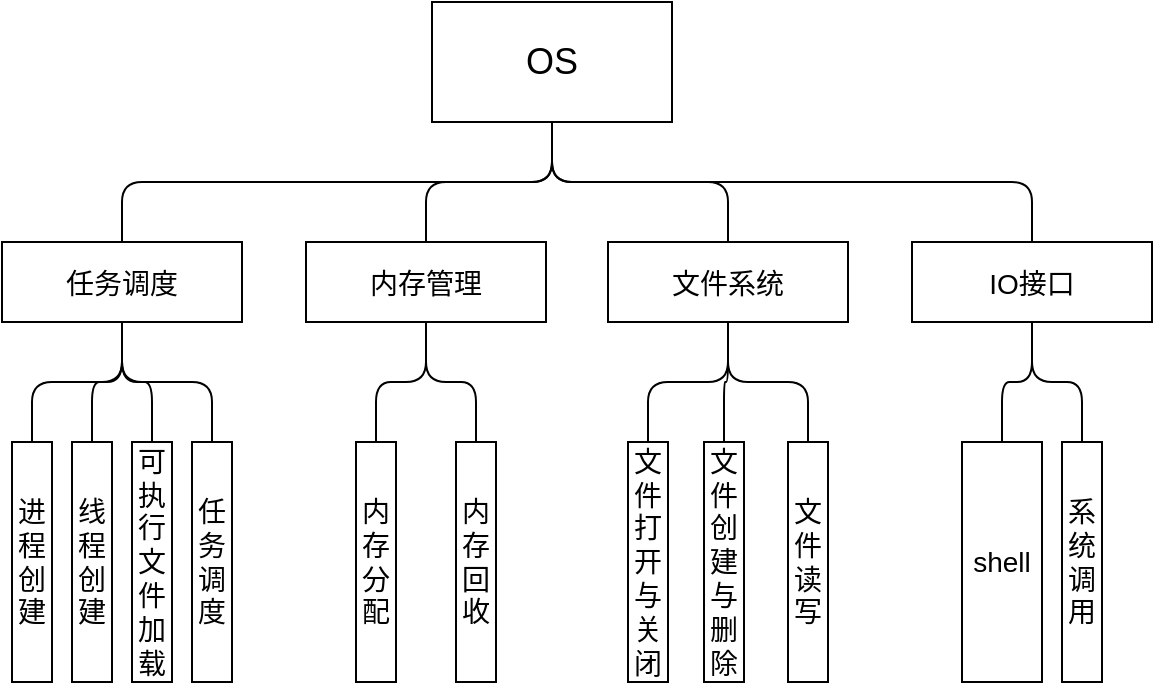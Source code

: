 <mxfile>
    <diagram id="BzcLUJ3Ue_VNerAin6E4" name="第 1 页">
        <mxGraphModel dx="793" dy="630" grid="0" gridSize="10" guides="1" tooltips="1" connect="1" arrows="1" fold="1" page="1" pageScale="1" pageWidth="3300" pageHeight="4681" math="0" shadow="0">
            <root>
                <mxCell id="0"/>
                <mxCell id="1" parent="0"/>
                <mxCell id="10" style="edgeStyle=orthogonalEdgeStyle;html=1;entryX=0.5;entryY=0;entryDx=0;entryDy=0;fontSize=14;endArrow=none;endFill=0;" edge="1" parent="1" source="2" target="4">
                    <mxGeometry relative="1" as="geometry">
                        <Array as="points">
                            <mxPoint x="400" y="150"/>
                            <mxPoint x="185" y="150"/>
                        </Array>
                    </mxGeometry>
                </mxCell>
                <mxCell id="11" style="edgeStyle=orthogonalEdgeStyle;html=1;entryX=0.5;entryY=0;entryDx=0;entryDy=0;fontSize=14;endArrow=none;endFill=0;" edge="1" parent="1" source="2" target="7">
                    <mxGeometry relative="1" as="geometry"/>
                </mxCell>
                <mxCell id="12" style="edgeStyle=orthogonalEdgeStyle;html=1;entryX=0.5;entryY=0;entryDx=0;entryDy=0;fontSize=14;endArrow=none;endFill=0;" edge="1" parent="1" source="2" target="8">
                    <mxGeometry relative="1" as="geometry"/>
                </mxCell>
                <mxCell id="14" style="edgeStyle=orthogonalEdgeStyle;html=1;entryX=0.5;entryY=0;entryDx=0;entryDy=0;fontSize=14;endArrow=none;endFill=0;" edge="1" parent="1" source="2" target="9">
                    <mxGeometry relative="1" as="geometry">
                        <Array as="points">
                            <mxPoint x="400" y="150"/>
                            <mxPoint x="640" y="150"/>
                        </Array>
                    </mxGeometry>
                </mxCell>
                <mxCell id="2" value="&lt;font style=&quot;font-size: 18px&quot;&gt;OS&lt;/font&gt;" style="rounded=0;whiteSpace=wrap;html=1;" vertex="1" parent="1">
                    <mxGeometry x="340" y="60" width="120" height="60" as="geometry"/>
                </mxCell>
                <mxCell id="32" style="edgeStyle=orthogonalEdgeStyle;html=1;entryX=0.5;entryY=0;entryDx=0;entryDy=0;fontSize=14;endArrow=none;endFill=0;" edge="1" parent="1" source="4" target="16">
                    <mxGeometry relative="1" as="geometry"/>
                </mxCell>
                <mxCell id="33" style="edgeStyle=orthogonalEdgeStyle;html=1;entryX=0.5;entryY=0;entryDx=0;entryDy=0;fontSize=14;endArrow=none;endFill=0;" edge="1" parent="1" source="4" target="17">
                    <mxGeometry relative="1" as="geometry"/>
                </mxCell>
                <mxCell id="34" style="edgeStyle=orthogonalEdgeStyle;html=1;entryX=0.5;entryY=0;entryDx=0;entryDy=0;fontSize=14;endArrow=none;endFill=0;" edge="1" parent="1" source="4" target="18">
                    <mxGeometry relative="1" as="geometry"/>
                </mxCell>
                <mxCell id="36" style="edgeStyle=orthogonalEdgeStyle;html=1;entryX=0.5;entryY=0;entryDx=0;entryDy=0;fontSize=14;endArrow=none;endFill=0;" edge="1" parent="1" source="4" target="19">
                    <mxGeometry relative="1" as="geometry"/>
                </mxCell>
                <mxCell id="4" value="&lt;font style=&quot;font-size: 14px&quot;&gt;任务调度&lt;/font&gt;" style="rounded=0;whiteSpace=wrap;html=1;fontSize=18;" vertex="1" parent="1">
                    <mxGeometry x="125" y="180" width="120" height="40" as="geometry"/>
                </mxCell>
                <mxCell id="38" style="edgeStyle=orthogonalEdgeStyle;html=1;entryX=0.5;entryY=0;entryDx=0;entryDy=0;fontSize=14;endArrow=none;endFill=0;" edge="1" parent="1" source="7" target="20">
                    <mxGeometry relative="1" as="geometry"/>
                </mxCell>
                <mxCell id="39" style="edgeStyle=orthogonalEdgeStyle;html=1;entryX=0.5;entryY=0;entryDx=0;entryDy=0;fontSize=14;endArrow=none;endFill=0;" edge="1" parent="1" source="7" target="21">
                    <mxGeometry relative="1" as="geometry"/>
                </mxCell>
                <mxCell id="7" value="&lt;font style=&quot;font-size: 14px&quot;&gt;内存管理&lt;/font&gt;" style="rounded=0;whiteSpace=wrap;html=1;fontSize=18;" vertex="1" parent="1">
                    <mxGeometry x="277" y="180" width="120" height="40" as="geometry"/>
                </mxCell>
                <mxCell id="40" style="edgeStyle=orthogonalEdgeStyle;html=1;entryX=0.5;entryY=0;entryDx=0;entryDy=0;fontSize=14;endArrow=none;endFill=0;" edge="1" parent="1" source="8" target="23">
                    <mxGeometry relative="1" as="geometry"/>
                </mxCell>
                <mxCell id="42" style="edgeStyle=orthogonalEdgeStyle;html=1;entryX=0.5;entryY=0;entryDx=0;entryDy=0;fontSize=14;endArrow=none;endFill=0;" edge="1" parent="1" source="8" target="25">
                    <mxGeometry relative="1" as="geometry"/>
                </mxCell>
                <mxCell id="43" style="edgeStyle=orthogonalEdgeStyle;html=1;entryX=0.5;entryY=0;entryDx=0;entryDy=0;fontSize=14;endArrow=none;endFill=0;" edge="1" parent="1" source="8" target="24">
                    <mxGeometry relative="1" as="geometry"/>
                </mxCell>
                <mxCell id="8" value="&lt;span style=&quot;font-size: 14px&quot;&gt;文件系统&lt;/span&gt;" style="rounded=0;whiteSpace=wrap;html=1;fontSize=18;" vertex="1" parent="1">
                    <mxGeometry x="428" y="180" width="120" height="40" as="geometry"/>
                </mxCell>
                <mxCell id="44" style="edgeStyle=orthogonalEdgeStyle;html=1;entryX=0.5;entryY=0;entryDx=0;entryDy=0;fontSize=14;endArrow=none;endFill=0;" edge="1" parent="1" source="9" target="26">
                    <mxGeometry relative="1" as="geometry"/>
                </mxCell>
                <mxCell id="46" style="edgeStyle=orthogonalEdgeStyle;html=1;entryX=0.5;entryY=0;entryDx=0;entryDy=0;fontSize=14;endArrow=none;endFill=0;" edge="1" parent="1" source="9" target="27">
                    <mxGeometry relative="1" as="geometry"/>
                </mxCell>
                <mxCell id="9" value="&lt;font style=&quot;font-size: 14px&quot;&gt;IO接口&lt;/font&gt;" style="rounded=0;whiteSpace=wrap;html=1;fontSize=18;" vertex="1" parent="1">
                    <mxGeometry x="580" y="180" width="120" height="40" as="geometry"/>
                </mxCell>
                <mxCell id="16" value="进程创建" style="rounded=0;whiteSpace=wrap;html=1;fontSize=14;" vertex="1" parent="1">
                    <mxGeometry x="130" y="280" width="20" height="120" as="geometry"/>
                </mxCell>
                <mxCell id="17" value="线程创建" style="rounded=0;whiteSpace=wrap;html=1;fontSize=14;" vertex="1" parent="1">
                    <mxGeometry x="160" y="280" width="20" height="120" as="geometry"/>
                </mxCell>
                <mxCell id="18" value="可执行文件加载" style="rounded=0;whiteSpace=wrap;html=1;fontSize=14;" vertex="1" parent="1">
                    <mxGeometry x="190" y="280" width="20" height="120" as="geometry"/>
                </mxCell>
                <mxCell id="19" value="任务调度" style="rounded=0;whiteSpace=wrap;html=1;fontSize=14;" vertex="1" parent="1">
                    <mxGeometry x="220" y="280" width="20" height="120" as="geometry"/>
                </mxCell>
                <mxCell id="20" value="内存分配" style="rounded=0;whiteSpace=wrap;html=1;fontSize=14;" vertex="1" parent="1">
                    <mxGeometry x="302" y="280" width="20" height="120" as="geometry"/>
                </mxCell>
                <mxCell id="21" value="内存回收" style="rounded=0;whiteSpace=wrap;html=1;fontSize=14;" vertex="1" parent="1">
                    <mxGeometry x="352" y="280" width="20" height="120" as="geometry"/>
                </mxCell>
                <mxCell id="23" value="文件打开与关闭" style="rounded=0;whiteSpace=wrap;html=1;fontSize=14;" vertex="1" parent="1">
                    <mxGeometry x="438" y="280" width="20" height="120" as="geometry"/>
                </mxCell>
                <mxCell id="24" value="文件创建与删除" style="rounded=0;whiteSpace=wrap;html=1;fontSize=14;" vertex="1" parent="1">
                    <mxGeometry x="476" y="280" width="20" height="120" as="geometry"/>
                </mxCell>
                <mxCell id="25" value="文件读写" style="rounded=0;whiteSpace=wrap;html=1;fontSize=14;" vertex="1" parent="1">
                    <mxGeometry x="518" y="280" width="20" height="120" as="geometry"/>
                </mxCell>
                <mxCell id="26" value="shell" style="rounded=0;whiteSpace=wrap;html=1;fontSize=14;" vertex="1" parent="1">
                    <mxGeometry x="605" y="280" width="40" height="120" as="geometry"/>
                </mxCell>
                <mxCell id="27" value="系统调用" style="rounded=0;whiteSpace=wrap;html=1;fontSize=14;" vertex="1" parent="1">
                    <mxGeometry x="655" y="280" width="20" height="120" as="geometry"/>
                </mxCell>
            </root>
        </mxGraphModel>
    </diagram>
</mxfile>